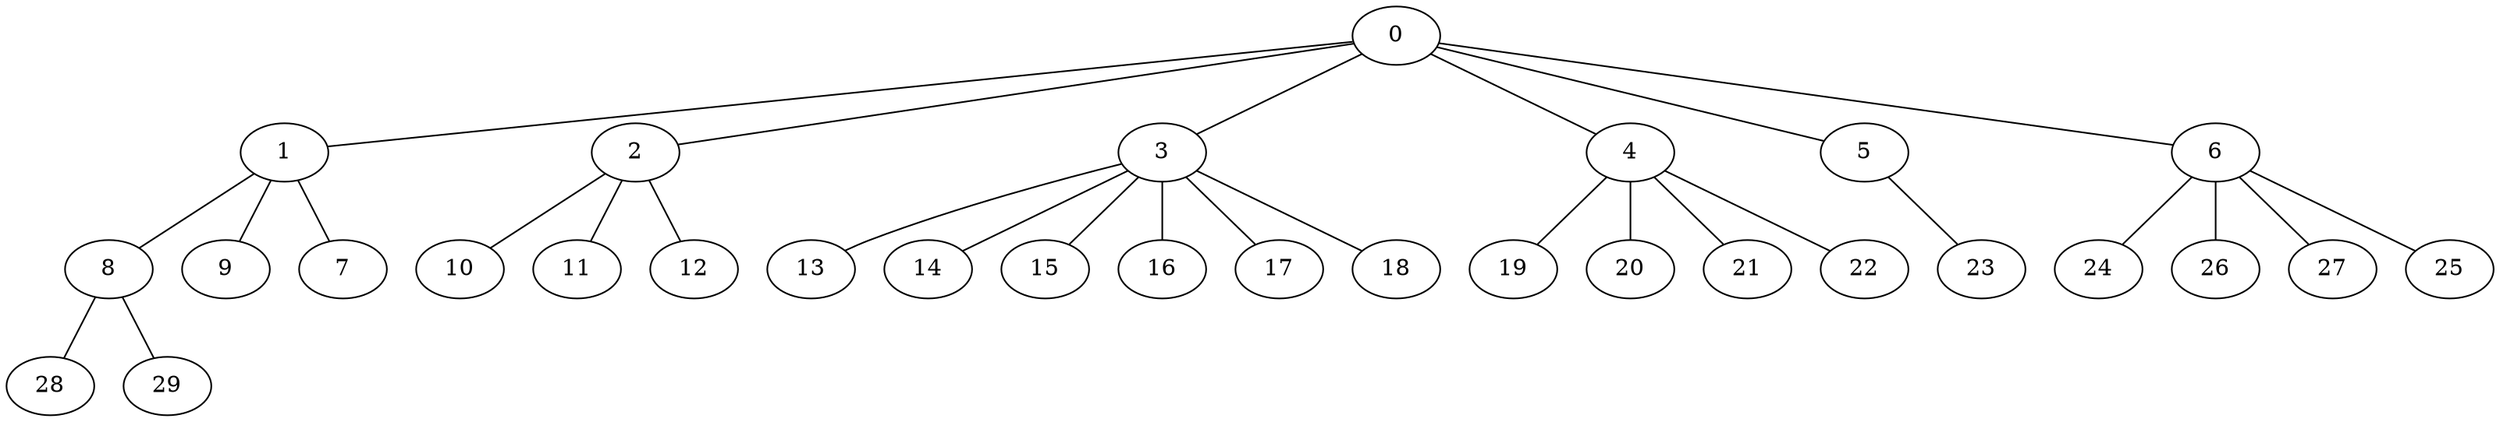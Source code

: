 
graph graphname {
    0 -- 1
0 -- 2
0 -- 3
0 -- 4
0 -- 5
0 -- 6
1 -- 8
1 -- 9
1 -- 7
2 -- 10
2 -- 11
2 -- 12
3 -- 13
3 -- 14
3 -- 15
3 -- 16
3 -- 17
3 -- 18
4 -- 19
4 -- 20
4 -- 21
4 -- 22
5 -- 23
6 -- 24
6 -- 26
6 -- 27
6 -- 25
8 -- 28
8 -- 29

}
